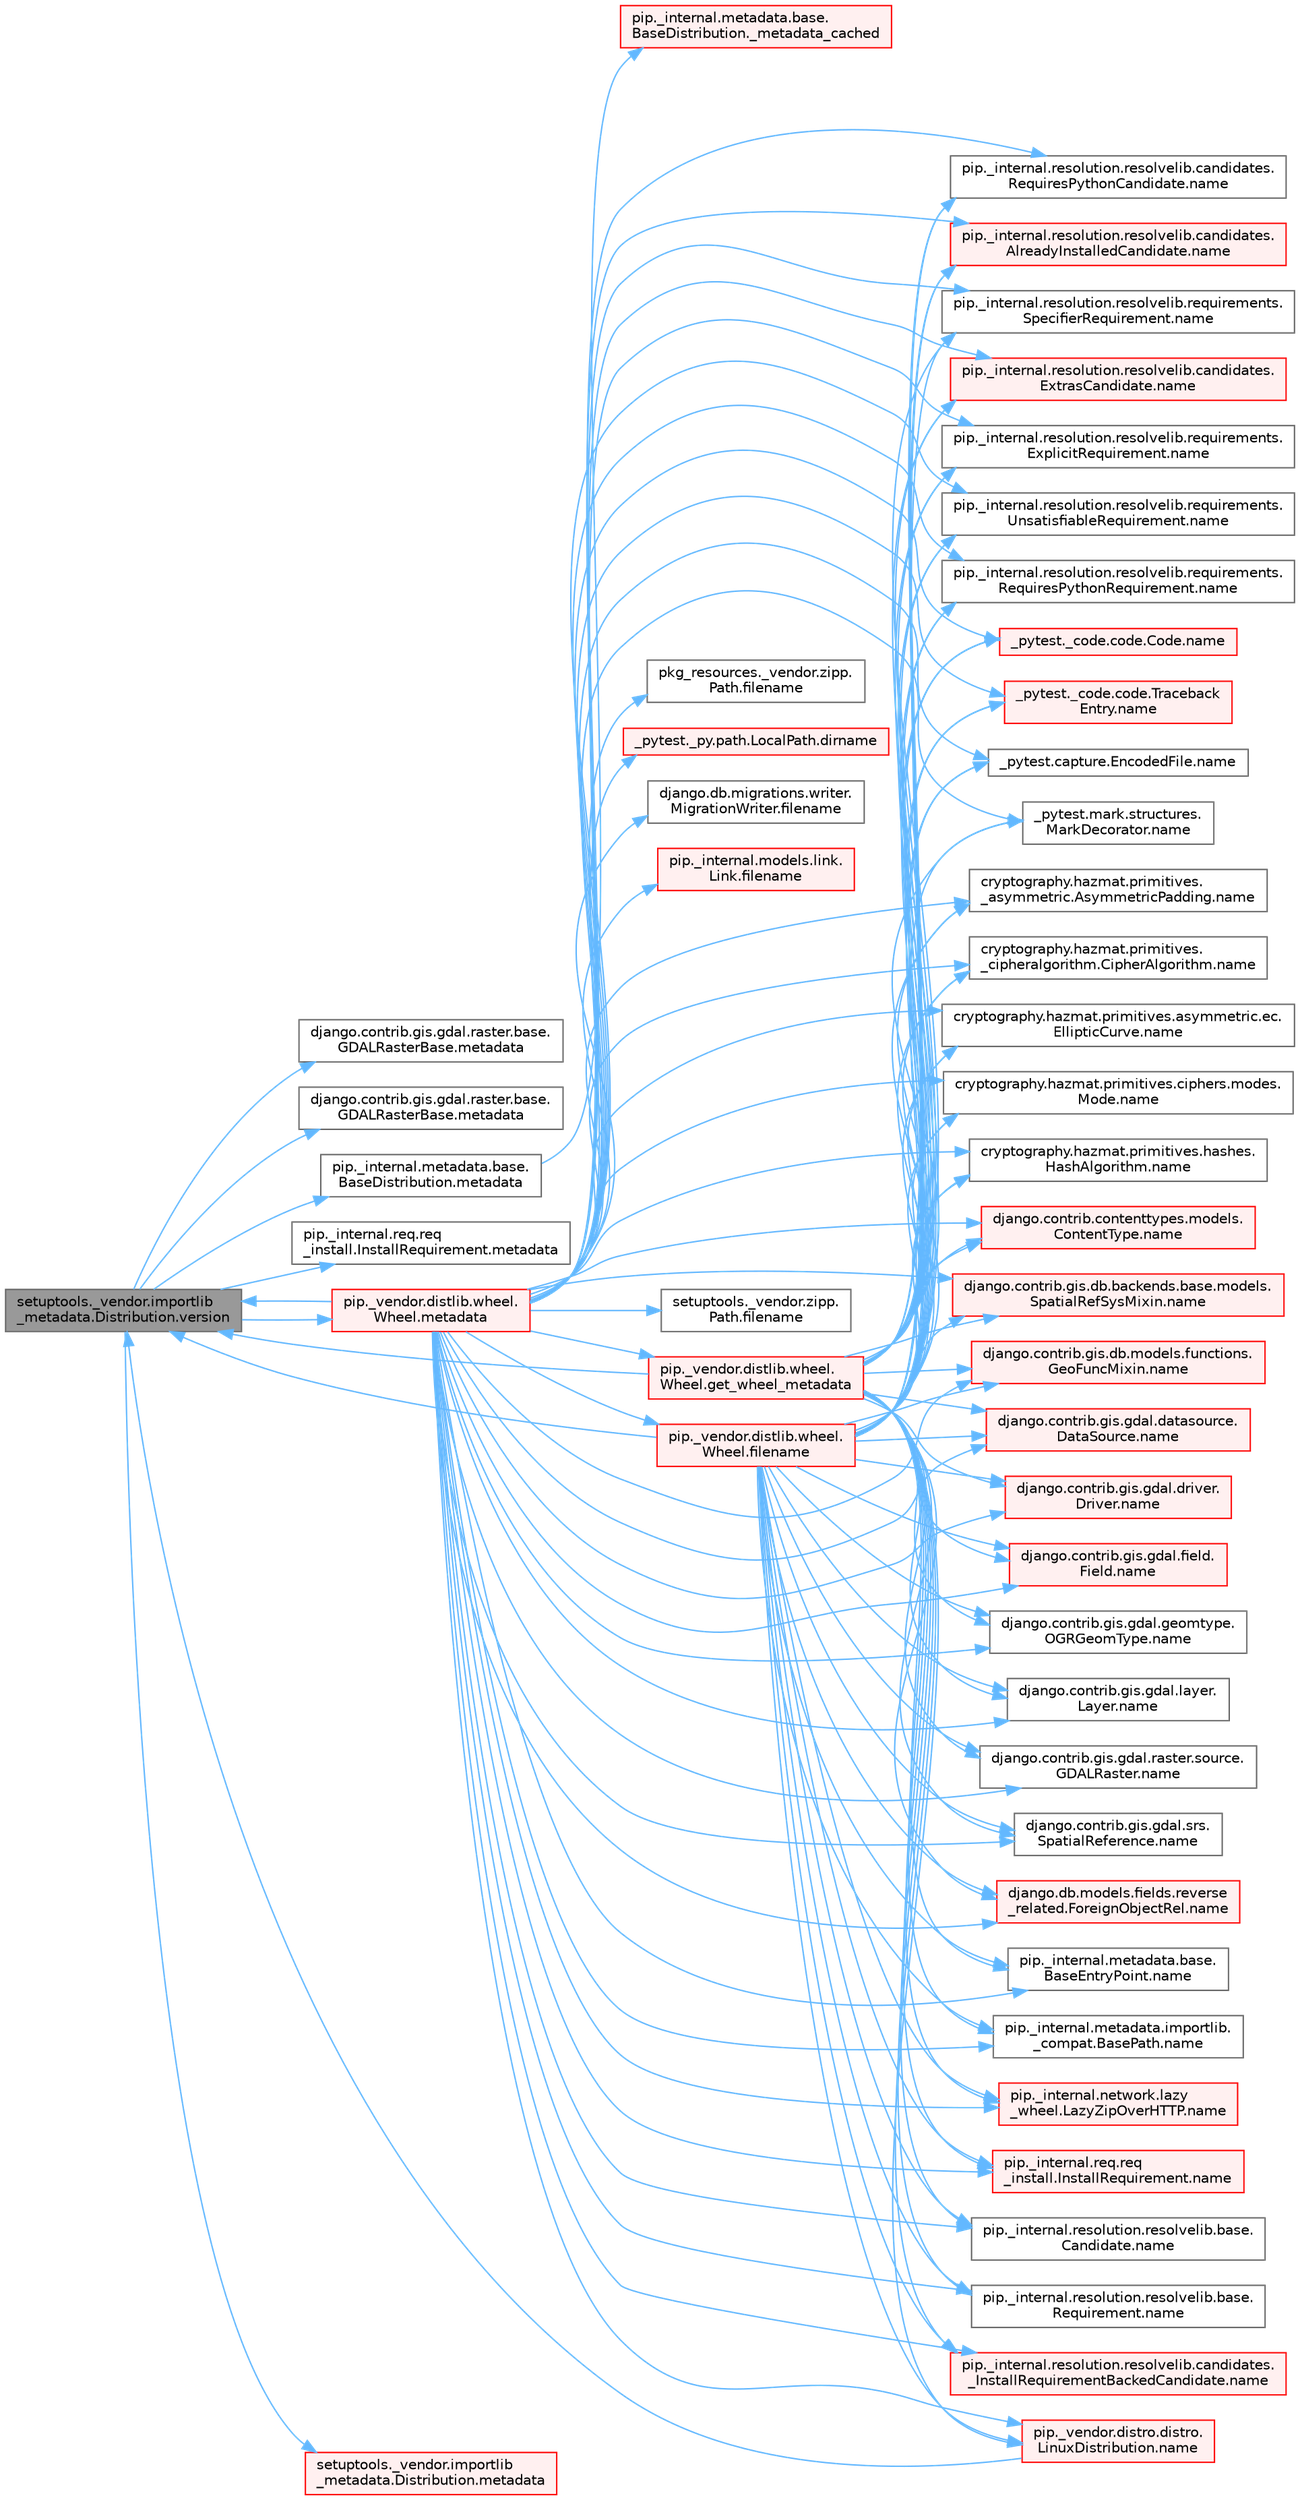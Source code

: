 digraph "setuptools._vendor.importlib_metadata.Distribution.version"
{
 // LATEX_PDF_SIZE
  bgcolor="transparent";
  edge [fontname=Helvetica,fontsize=10,labelfontname=Helvetica,labelfontsize=10];
  node [fontname=Helvetica,fontsize=10,shape=box,height=0.2,width=0.4];
  rankdir="LR";
  Node1 [id="Node000001",label="setuptools._vendor.importlib\l_metadata.Distribution.version",height=0.2,width=0.4,color="gray40", fillcolor="grey60", style="filled", fontcolor="black",tooltip=" "];
  Node1 -> Node2 [id="edge1_Node000001_Node000002",color="steelblue1",style="solid",tooltip=" "];
  Node2 [id="Node000002",label="django.contrib.gis.gdal.raster.base.\lGDALRasterBase.metadata",height=0.2,width=0.4,color="grey40", fillcolor="white", style="filled",URL="$classdjango_1_1contrib_1_1gis_1_1gdal_1_1raster_1_1base_1_1_g_d_a_l_raster_base.html#ac656a9816397d9b605bdbc6175fde717",tooltip=" "];
  Node1 -> Node3 [id="edge2_Node000001_Node000003",color="steelblue1",style="solid",tooltip=" "];
  Node3 [id="Node000003",label="django.contrib.gis.gdal.raster.base.\lGDALRasterBase.metadata",height=0.2,width=0.4,color="grey40", fillcolor="white", style="filled",URL="$classdjango_1_1contrib_1_1gis_1_1gdal_1_1raster_1_1base_1_1_g_d_a_l_raster_base.html#ac68a22e3a52d43707936b339b8af62ad",tooltip=" "];
  Node1 -> Node4 [id="edge3_Node000001_Node000004",color="steelblue1",style="solid",tooltip=" "];
  Node4 [id="Node000004",label="pip._internal.metadata.base.\lBaseDistribution.metadata",height=0.2,width=0.4,color="grey40", fillcolor="white", style="filled",URL="$classpip_1_1__internal_1_1metadata_1_1base_1_1_base_distribution.html#a665b55bcebd861e5959f53a7d2f1350f",tooltip=" "];
  Node4 -> Node5 [id="edge4_Node000004_Node000005",color="steelblue1",style="solid",tooltip=" "];
  Node5 [id="Node000005",label="pip._internal.metadata.base.\lBaseDistribution._metadata_cached",height=0.2,width=0.4,color="red", fillcolor="#FFF0F0", style="filled",URL="$classpip_1_1__internal_1_1metadata_1_1base_1_1_base_distribution.html#a12683b16870a097bbe854e4ee3364f7f",tooltip=" "];
  Node1 -> Node389 [id="edge5_Node000001_Node000389",color="steelblue1",style="solid",tooltip=" "];
  Node389 [id="Node000389",label="pip._internal.req.req\l_install.InstallRequirement.metadata",height=0.2,width=0.4,color="grey40", fillcolor="white", style="filled",URL="$classpip_1_1__internal_1_1req_1_1req__install_1_1_install_requirement.html#a212fdd382933af2966e6a94c2db91bca",tooltip=" "];
  Node1 -> Node390 [id="edge6_Node000001_Node000390",color="steelblue1",style="solid",tooltip=" "];
  Node390 [id="Node000390",label="pip._vendor.distlib.wheel.\lWheel.metadata",height=0.2,width=0.4,color="red", fillcolor="#FFF0F0", style="filled",URL="$classpip_1_1__vendor_1_1distlib_1_1wheel_1_1_wheel.html#a9e567ddb3165e2b2bdb2c358774b32a6",tooltip=" "];
  Node390 -> Node391 [id="edge7_Node000390_Node000391",color="steelblue1",style="solid",tooltip=" "];
  Node391 [id="Node000391",label="_pytest._py.path.LocalPath.dirname",height=0.2,width=0.4,color="red", fillcolor="#FFF0F0", style="filled",URL="$class__pytest_1_1__py_1_1path_1_1_local_path.html#aa1920ee3bb71bfb594e849010c5971ac",tooltip=" "];
  Node390 -> Node392 [id="edge8_Node000390_Node000392",color="steelblue1",style="solid",tooltip=" "];
  Node392 [id="Node000392",label="django.db.migrations.writer.\lMigrationWriter.filename",height=0.2,width=0.4,color="grey40", fillcolor="white", style="filled",URL="$classdjango_1_1db_1_1migrations_1_1writer_1_1_migration_writer.html#ae24480c1739a3664d744483f682558f6",tooltip=" "];
  Node390 -> Node393 [id="edge9_Node000390_Node000393",color="steelblue1",style="solid",tooltip=" "];
  Node393 [id="Node000393",label="pip._internal.models.link.\lLink.filename",height=0.2,width=0.4,color="red", fillcolor="#FFF0F0", style="filled",URL="$classpip_1_1__internal_1_1models_1_1link_1_1_link.html#a5fb02f5a5a42909c89a18745b74cf998",tooltip=" "];
  Node390 -> Node992 [id="edge10_Node000390_Node000992",color="steelblue1",style="solid",tooltip=" "];
  Node992 [id="Node000992",label="pip._vendor.distlib.wheel.\lWheel.filename",height=0.2,width=0.4,color="red", fillcolor="#FFF0F0", style="filled",URL="$classpip_1_1__vendor_1_1distlib_1_1wheel_1_1_wheel.html#a396687a6caff7584126f2dec111900fd",tooltip=" "];
  Node992 -> Node341 [id="edge11_Node000992_Node000341",color="steelblue1",style="solid",tooltip=" "];
  Node341 [id="Node000341",label="_pytest._code.code.Code.name",height=0.2,width=0.4,color="red", fillcolor="#FFF0F0", style="filled",URL="$class__pytest_1_1__code_1_1code_1_1_code.html#a1f3cbc53ca6df4a1bab12183694b6e78",tooltip=" "];
  Node992 -> Node342 [id="edge12_Node000992_Node000342",color="steelblue1",style="solid",tooltip=" "];
  Node342 [id="Node000342",label="_pytest._code.code.Traceback\lEntry.name",height=0.2,width=0.4,color="red", fillcolor="#FFF0F0", style="filled",URL="$class__pytest_1_1__code_1_1code_1_1_traceback_entry.html#a106b95c0753f41669fbfb8ee4c11ad3d",tooltip=" "];
  Node992 -> Node343 [id="edge13_Node000992_Node000343",color="steelblue1",style="solid",tooltip=" "];
  Node343 [id="Node000343",label="_pytest.capture.EncodedFile.name",height=0.2,width=0.4,color="grey40", fillcolor="white", style="filled",URL="$class__pytest_1_1capture_1_1_encoded_file.html#a738c73b5de21c7261d9e51f71e4f0397",tooltip=" "];
  Node992 -> Node344 [id="edge14_Node000992_Node000344",color="steelblue1",style="solid",tooltip=" "];
  Node344 [id="Node000344",label="_pytest.mark.structures.\lMarkDecorator.name",height=0.2,width=0.4,color="grey40", fillcolor="white", style="filled",URL="$class__pytest_1_1mark_1_1structures_1_1_mark_decorator.html#ae8f66760cda125450e0e3bd38689c72f",tooltip=" "];
  Node992 -> Node345 [id="edge15_Node000992_Node000345",color="steelblue1",style="solid",tooltip=" "];
  Node345 [id="Node000345",label="cryptography.hazmat.primitives.\l_asymmetric.AsymmetricPadding.name",height=0.2,width=0.4,color="grey40", fillcolor="white", style="filled",URL="$classcryptography_1_1hazmat_1_1primitives_1_1__asymmetric_1_1_asymmetric_padding.html#a8f72e8284cb336861a873ed5ce0e39b5",tooltip=" "];
  Node992 -> Node346 [id="edge16_Node000992_Node000346",color="steelblue1",style="solid",tooltip=" "];
  Node346 [id="Node000346",label="cryptography.hazmat.primitives.\l_cipheralgorithm.CipherAlgorithm.name",height=0.2,width=0.4,color="grey40", fillcolor="white", style="filled",URL="$classcryptography_1_1hazmat_1_1primitives_1_1__cipheralgorithm_1_1_cipher_algorithm.html#a50567a5c3388450ab7aa883ab34a1ac7",tooltip=" "];
  Node992 -> Node347 [id="edge17_Node000992_Node000347",color="steelblue1",style="solid",tooltip=" "];
  Node347 [id="Node000347",label="cryptography.hazmat.primitives.asymmetric.ec.\lEllipticCurve.name",height=0.2,width=0.4,color="grey40", fillcolor="white", style="filled",URL="$classcryptography_1_1hazmat_1_1primitives_1_1asymmetric_1_1ec_1_1_elliptic_curve.html#a2775c4e945309a6c7ea33dace1698a60",tooltip=" "];
  Node992 -> Node348 [id="edge18_Node000992_Node000348",color="steelblue1",style="solid",tooltip=" "];
  Node348 [id="Node000348",label="cryptography.hazmat.primitives.ciphers.modes.\lMode.name",height=0.2,width=0.4,color="grey40", fillcolor="white", style="filled",URL="$classcryptography_1_1hazmat_1_1primitives_1_1ciphers_1_1modes_1_1_mode.html#a99d93fd1370a2abbb5bb5cffbd5ff0f7",tooltip=" "];
  Node992 -> Node349 [id="edge19_Node000992_Node000349",color="steelblue1",style="solid",tooltip=" "];
  Node349 [id="Node000349",label="cryptography.hazmat.primitives.hashes.\lHashAlgorithm.name",height=0.2,width=0.4,color="grey40", fillcolor="white", style="filled",URL="$classcryptography_1_1hazmat_1_1primitives_1_1hashes_1_1_hash_algorithm.html#a42c7e1582d9b46a015774af9e5cbbb0b",tooltip=" "];
  Node992 -> Node350 [id="edge20_Node000992_Node000350",color="steelblue1",style="solid",tooltip=" "];
  Node350 [id="Node000350",label="django.contrib.contenttypes.models.\lContentType.name",height=0.2,width=0.4,color="red", fillcolor="#FFF0F0", style="filled",URL="$classdjango_1_1contrib_1_1contenttypes_1_1models_1_1_content_type.html#a305b62f56597bb2e4823dcf5e6ccdcf8",tooltip=" "];
  Node992 -> Node352 [id="edge21_Node000992_Node000352",color="steelblue1",style="solid",tooltip=" "];
  Node352 [id="Node000352",label="django.contrib.gis.db.backends.base.models.\lSpatialRefSysMixin.name",height=0.2,width=0.4,color="red", fillcolor="#FFF0F0", style="filled",URL="$classdjango_1_1contrib_1_1gis_1_1db_1_1backends_1_1base_1_1models_1_1_spatial_ref_sys_mixin.html#a56fe36e786b49160249395f453dd1cab",tooltip=" "];
  Node992 -> Node353 [id="edge22_Node000992_Node000353",color="steelblue1",style="solid",tooltip=" "];
  Node353 [id="Node000353",label="django.contrib.gis.db.models.functions.\lGeoFuncMixin.name",height=0.2,width=0.4,color="red", fillcolor="#FFF0F0", style="filled",URL="$classdjango_1_1contrib_1_1gis_1_1db_1_1models_1_1functions_1_1_geo_func_mixin.html#adeeb6b2c9db337396468712e919af622",tooltip=" "];
  Node992 -> Node354 [id="edge23_Node000992_Node000354",color="steelblue1",style="solid",tooltip=" "];
  Node354 [id="Node000354",label="django.contrib.gis.gdal.datasource.\lDataSource.name",height=0.2,width=0.4,color="red", fillcolor="#FFF0F0", style="filled",URL="$classdjango_1_1contrib_1_1gis_1_1gdal_1_1datasource_1_1_data_source.html#aaa98728c7ef6f4d96c689550e8af3ed5",tooltip=" "];
  Node992 -> Node355 [id="edge24_Node000992_Node000355",color="steelblue1",style="solid",tooltip=" "];
  Node355 [id="Node000355",label="django.contrib.gis.gdal.driver.\lDriver.name",height=0.2,width=0.4,color="red", fillcolor="#FFF0F0", style="filled",URL="$classdjango_1_1contrib_1_1gis_1_1gdal_1_1driver_1_1_driver.html#aaa5d4d1b9fd762839db84d1e56e36b7f",tooltip=" "];
  Node992 -> Node356 [id="edge25_Node000992_Node000356",color="steelblue1",style="solid",tooltip=" "];
  Node356 [id="Node000356",label="django.contrib.gis.gdal.field.\lField.name",height=0.2,width=0.4,color="red", fillcolor="#FFF0F0", style="filled",URL="$classdjango_1_1contrib_1_1gis_1_1gdal_1_1field_1_1_field.html#a28a3b0af5006d5abf34d5b1497011368",tooltip=" "];
  Node992 -> Node357 [id="edge26_Node000992_Node000357",color="steelblue1",style="solid",tooltip=" "];
  Node357 [id="Node000357",label="django.contrib.gis.gdal.geomtype.\lOGRGeomType.name",height=0.2,width=0.4,color="grey40", fillcolor="white", style="filled",URL="$classdjango_1_1contrib_1_1gis_1_1gdal_1_1geomtype_1_1_o_g_r_geom_type.html#a719b3100682ab8df79fd8a2484163b8e",tooltip=" "];
  Node992 -> Node358 [id="edge27_Node000992_Node000358",color="steelblue1",style="solid",tooltip=" "];
  Node358 [id="Node000358",label="django.contrib.gis.gdal.layer.\lLayer.name",height=0.2,width=0.4,color="grey40", fillcolor="white", style="filled",URL="$classdjango_1_1contrib_1_1gis_1_1gdal_1_1layer_1_1_layer.html#a53791d8e2fe8b1ca86b426a625e7d66c",tooltip=" "];
  Node992 -> Node359 [id="edge28_Node000992_Node000359",color="steelblue1",style="solid",tooltip=" "];
  Node359 [id="Node000359",label="django.contrib.gis.gdal.raster.source.\lGDALRaster.name",height=0.2,width=0.4,color="grey40", fillcolor="white", style="filled",URL="$classdjango_1_1contrib_1_1gis_1_1gdal_1_1raster_1_1source_1_1_g_d_a_l_raster.html#a6cca2a8eca0ab4ff2e89f0f0cce590d1",tooltip=" "];
  Node992 -> Node360 [id="edge29_Node000992_Node000360",color="steelblue1",style="solid",tooltip=" "];
  Node360 [id="Node000360",label="django.contrib.gis.gdal.srs.\lSpatialReference.name",height=0.2,width=0.4,color="grey40", fillcolor="white", style="filled",URL="$classdjango_1_1contrib_1_1gis_1_1gdal_1_1srs_1_1_spatial_reference.html#ac2c9d37b41ae1a91ca63a7046590d603",tooltip=" "];
  Node992 -> Node361 [id="edge30_Node000992_Node000361",color="steelblue1",style="solid",tooltip=" "];
  Node361 [id="Node000361",label="django.db.models.fields.reverse\l_related.ForeignObjectRel.name",height=0.2,width=0.4,color="red", fillcolor="#FFF0F0", style="filled",URL="$classdjango_1_1db_1_1models_1_1fields_1_1reverse__related_1_1_foreign_object_rel.html#a5c0c2387142987d2c9582e677e90b5d7",tooltip=" "];
  Node992 -> Node362 [id="edge31_Node000992_Node000362",color="steelblue1",style="solid",tooltip=" "];
  Node362 [id="Node000362",label="pip._internal.metadata.base.\lBaseEntryPoint.name",height=0.2,width=0.4,color="grey40", fillcolor="white", style="filled",URL="$classpip_1_1__internal_1_1metadata_1_1base_1_1_base_entry_point.html#acd0c7299966258aeb0876da26520233d",tooltip=" "];
  Node992 -> Node363 [id="edge32_Node000992_Node000363",color="steelblue1",style="solid",tooltip=" "];
  Node363 [id="Node000363",label="pip._internal.metadata.importlib.\l_compat.BasePath.name",height=0.2,width=0.4,color="grey40", fillcolor="white", style="filled",URL="$classpip_1_1__internal_1_1metadata_1_1importlib_1_1__compat_1_1_base_path.html#aa5b4e00be6be00e1bd599909ae50bc00",tooltip=" "];
  Node992 -> Node364 [id="edge33_Node000992_Node000364",color="steelblue1",style="solid",tooltip=" "];
  Node364 [id="Node000364",label="pip._internal.network.lazy\l_wheel.LazyZipOverHTTP.name",height=0.2,width=0.4,color="red", fillcolor="#FFF0F0", style="filled",URL="$classpip_1_1__internal_1_1network_1_1lazy__wheel_1_1_lazy_zip_over_h_t_t_p.html#a59403bb703d375caa6c1dda7573257a1",tooltip=" "];
  Node992 -> Node365 [id="edge34_Node000992_Node000365",color="steelblue1",style="solid",tooltip=" "];
  Node365 [id="Node000365",label="pip._internal.req.req\l_install.InstallRequirement.name",height=0.2,width=0.4,color="red", fillcolor="#FFF0F0", style="filled",URL="$classpip_1_1__internal_1_1req_1_1req__install_1_1_install_requirement.html#a6b019e16ae98576ae64c68e0f5824e34",tooltip=" "];
  Node992 -> Node373 [id="edge35_Node000992_Node000373",color="steelblue1",style="solid",tooltip=" "];
  Node373 [id="Node000373",label="pip._internal.resolution.resolvelib.base.\lCandidate.name",height=0.2,width=0.4,color="grey40", fillcolor="white", style="filled",URL="$classpip_1_1__internal_1_1resolution_1_1resolvelib_1_1base_1_1_candidate.html#a7000e68e912182072a011f9df0c142ee",tooltip=" "];
  Node992 -> Node374 [id="edge36_Node000992_Node000374",color="steelblue1",style="solid",tooltip=" "];
  Node374 [id="Node000374",label="pip._internal.resolution.resolvelib.base.\lRequirement.name",height=0.2,width=0.4,color="grey40", fillcolor="white", style="filled",URL="$classpip_1_1__internal_1_1resolution_1_1resolvelib_1_1base_1_1_requirement.html#a013752876d4b3521f3a087987b443d90",tooltip=" "];
  Node992 -> Node375 [id="edge37_Node000992_Node000375",color="steelblue1",style="solid",tooltip=" "];
  Node375 [id="Node000375",label="pip._internal.resolution.resolvelib.candidates.\l_InstallRequirementBackedCandidate.name",height=0.2,width=0.4,color="red", fillcolor="#FFF0F0", style="filled",URL="$classpip_1_1__internal_1_1resolution_1_1resolvelib_1_1candidates_1_1___install_requirement_backed_candidate.html#a1538a825241b855a4abf51d6bf616cde",tooltip=" "];
  Node992 -> Node407 [id="edge38_Node000992_Node000407",color="steelblue1",style="solid",tooltip=" "];
  Node407 [id="Node000407",label="pip._internal.resolution.resolvelib.candidates.\lAlreadyInstalledCandidate.name",height=0.2,width=0.4,color="red", fillcolor="#FFF0F0", style="filled",URL="$classpip_1_1__internal_1_1resolution_1_1resolvelib_1_1candidates_1_1_already_installed_candidate.html#a0f4ae3f092daa140dc8bda04e8d0f2d0",tooltip=" "];
  Node992 -> Node408 [id="edge39_Node000992_Node000408",color="steelblue1",style="solid",tooltip=" "];
  Node408 [id="Node000408",label="pip._internal.resolution.resolvelib.candidates.\lExtrasCandidate.name",height=0.2,width=0.4,color="red", fillcolor="#FFF0F0", style="filled",URL="$classpip_1_1__internal_1_1resolution_1_1resolvelib_1_1candidates_1_1_extras_candidate.html#a6e13b1ab724cd7af8b22cadb37352b31",tooltip=" "];
  Node992 -> Node536 [id="edge40_Node000992_Node000536",color="steelblue1",style="solid",tooltip=" "];
  Node536 [id="Node000536",label="pip._internal.resolution.resolvelib.candidates.\lRequiresPythonCandidate.name",height=0.2,width=0.4,color="grey40", fillcolor="white", style="filled",URL="$classpip_1_1__internal_1_1resolution_1_1resolvelib_1_1candidates_1_1_requires_python_candidate.html#aeff13058676b07d1b67feed53749d838",tooltip=" "];
  Node992 -> Node537 [id="edge41_Node000992_Node000537",color="steelblue1",style="solid",tooltip=" "];
  Node537 [id="Node000537",label="pip._internal.resolution.resolvelib.requirements.\lExplicitRequirement.name",height=0.2,width=0.4,color="grey40", fillcolor="white", style="filled",URL="$classpip_1_1__internal_1_1resolution_1_1resolvelib_1_1requirements_1_1_explicit_requirement.html#a3e8f9b07c17be864b1a90cc2f5e87b35",tooltip=" "];
  Node992 -> Node538 [id="edge42_Node000992_Node000538",color="steelblue1",style="solid",tooltip=" "];
  Node538 [id="Node000538",label="pip._internal.resolution.resolvelib.requirements.\lRequiresPythonRequirement.name",height=0.2,width=0.4,color="grey40", fillcolor="white", style="filled",URL="$classpip_1_1__internal_1_1resolution_1_1resolvelib_1_1requirements_1_1_requires_python_requirement.html#ac555e717a97ebb38cb2ad735939cf8b8",tooltip=" "];
  Node992 -> Node539 [id="edge43_Node000992_Node000539",color="steelblue1",style="solid",tooltip=" "];
  Node539 [id="Node000539",label="pip._internal.resolution.resolvelib.requirements.\lSpecifierRequirement.name",height=0.2,width=0.4,color="grey40", fillcolor="white", style="filled",URL="$classpip_1_1__internal_1_1resolution_1_1resolvelib_1_1requirements_1_1_specifier_requirement.html#af2ae64f787d166605910d13457564fd9",tooltip=" "];
  Node992 -> Node540 [id="edge44_Node000992_Node000540",color="steelblue1",style="solid",tooltip=" "];
  Node540 [id="Node000540",label="pip._internal.resolution.resolvelib.requirements.\lUnsatisfiableRequirement.name",height=0.2,width=0.4,color="grey40", fillcolor="white", style="filled",URL="$classpip_1_1__internal_1_1resolution_1_1resolvelib_1_1requirements_1_1_unsatisfiable_requirement.html#a78f7012fa925a93d5600232bf2bc9728",tooltip=" "];
  Node992 -> Node541 [id="edge45_Node000992_Node000541",color="steelblue1",style="solid",tooltip=" "];
  Node541 [id="Node000541",label="pip._vendor.distro.distro.\lLinuxDistribution.name",height=0.2,width=0.4,color="red", fillcolor="#FFF0F0", style="filled",URL="$classpip_1_1__vendor_1_1distro_1_1distro_1_1_linux_distribution.html#a0f30009e5f86e89a27bd187e8a759e32",tooltip=" "];
  Node541 -> Node1 [id="edge46_Node000541_Node000001",color="steelblue1",style="solid",tooltip=" "];
  Node992 -> Node1 [id="edge47_Node000992_Node000001",color="steelblue1",style="solid",tooltip=" "];
  Node390 -> Node997 [id="edge48_Node000390_Node000997",color="steelblue1",style="solid",tooltip=" "];
  Node997 [id="Node000997",label="pkg_resources._vendor.zipp.\lPath.filename",height=0.2,width=0.4,color="grey40", fillcolor="white", style="filled",URL="$classpkg__resources_1_1__vendor_1_1zipp_1_1_path.html#a364eea0ac8419e712d546d032dd6cd86",tooltip=" "];
  Node390 -> Node998 [id="edge49_Node000390_Node000998",color="steelblue1",style="solid",tooltip=" "];
  Node998 [id="Node000998",label="setuptools._vendor.zipp.\lPath.filename",height=0.2,width=0.4,color="grey40", fillcolor="white", style="filled",URL="$classsetuptools_1_1__vendor_1_1zipp_1_1_path.html#a79fd7191e6fedef64bfc8367ffb48472",tooltip=" "];
  Node390 -> Node2949 [id="edge50_Node000390_Node002949",color="steelblue1",style="solid",tooltip=" "];
  Node2949 [id="Node002949",label="pip._vendor.distlib.wheel.\lWheel.get_wheel_metadata",height=0.2,width=0.4,color="red", fillcolor="#FFF0F0", style="filled",URL="$classpip_1_1__vendor_1_1distlib_1_1wheel_1_1_wheel.html#a66d906d4f1bf156d6c61f9265f2d34f2",tooltip=" "];
  Node2949 -> Node341 [id="edge51_Node002949_Node000341",color="steelblue1",style="solid",tooltip=" "];
  Node2949 -> Node342 [id="edge52_Node002949_Node000342",color="steelblue1",style="solid",tooltip=" "];
  Node2949 -> Node343 [id="edge53_Node002949_Node000343",color="steelblue1",style="solid",tooltip=" "];
  Node2949 -> Node344 [id="edge54_Node002949_Node000344",color="steelblue1",style="solid",tooltip=" "];
  Node2949 -> Node345 [id="edge55_Node002949_Node000345",color="steelblue1",style="solid",tooltip=" "];
  Node2949 -> Node346 [id="edge56_Node002949_Node000346",color="steelblue1",style="solid",tooltip=" "];
  Node2949 -> Node347 [id="edge57_Node002949_Node000347",color="steelblue1",style="solid",tooltip=" "];
  Node2949 -> Node348 [id="edge58_Node002949_Node000348",color="steelblue1",style="solid",tooltip=" "];
  Node2949 -> Node349 [id="edge59_Node002949_Node000349",color="steelblue1",style="solid",tooltip=" "];
  Node2949 -> Node350 [id="edge60_Node002949_Node000350",color="steelblue1",style="solid",tooltip=" "];
  Node2949 -> Node352 [id="edge61_Node002949_Node000352",color="steelblue1",style="solid",tooltip=" "];
  Node2949 -> Node353 [id="edge62_Node002949_Node000353",color="steelblue1",style="solid",tooltip=" "];
  Node2949 -> Node354 [id="edge63_Node002949_Node000354",color="steelblue1",style="solid",tooltip=" "];
  Node2949 -> Node355 [id="edge64_Node002949_Node000355",color="steelblue1",style="solid",tooltip=" "];
  Node2949 -> Node356 [id="edge65_Node002949_Node000356",color="steelblue1",style="solid",tooltip=" "];
  Node2949 -> Node357 [id="edge66_Node002949_Node000357",color="steelblue1",style="solid",tooltip=" "];
  Node2949 -> Node358 [id="edge67_Node002949_Node000358",color="steelblue1",style="solid",tooltip=" "];
  Node2949 -> Node359 [id="edge68_Node002949_Node000359",color="steelblue1",style="solid",tooltip=" "];
  Node2949 -> Node360 [id="edge69_Node002949_Node000360",color="steelblue1",style="solid",tooltip=" "];
  Node2949 -> Node361 [id="edge70_Node002949_Node000361",color="steelblue1",style="solid",tooltip=" "];
  Node2949 -> Node362 [id="edge71_Node002949_Node000362",color="steelblue1",style="solid",tooltip=" "];
  Node2949 -> Node363 [id="edge72_Node002949_Node000363",color="steelblue1",style="solid",tooltip=" "];
  Node2949 -> Node364 [id="edge73_Node002949_Node000364",color="steelblue1",style="solid",tooltip=" "];
  Node2949 -> Node365 [id="edge74_Node002949_Node000365",color="steelblue1",style="solid",tooltip=" "];
  Node2949 -> Node373 [id="edge75_Node002949_Node000373",color="steelblue1",style="solid",tooltip=" "];
  Node2949 -> Node374 [id="edge76_Node002949_Node000374",color="steelblue1",style="solid",tooltip=" "];
  Node2949 -> Node375 [id="edge77_Node002949_Node000375",color="steelblue1",style="solid",tooltip=" "];
  Node2949 -> Node407 [id="edge78_Node002949_Node000407",color="steelblue1",style="solid",tooltip=" "];
  Node2949 -> Node408 [id="edge79_Node002949_Node000408",color="steelblue1",style="solid",tooltip=" "];
  Node2949 -> Node536 [id="edge80_Node002949_Node000536",color="steelblue1",style="solid",tooltip=" "];
  Node2949 -> Node537 [id="edge81_Node002949_Node000537",color="steelblue1",style="solid",tooltip=" "];
  Node2949 -> Node538 [id="edge82_Node002949_Node000538",color="steelblue1",style="solid",tooltip=" "];
  Node2949 -> Node539 [id="edge83_Node002949_Node000539",color="steelblue1",style="solid",tooltip=" "];
  Node2949 -> Node540 [id="edge84_Node002949_Node000540",color="steelblue1",style="solid",tooltip=" "];
  Node2949 -> Node541 [id="edge85_Node002949_Node000541",color="steelblue1",style="solid",tooltip=" "];
  Node2949 -> Node1 [id="edge86_Node002949_Node000001",color="steelblue1",style="solid",tooltip=" "];
  Node390 -> Node341 [id="edge87_Node000390_Node000341",color="steelblue1",style="solid",tooltip=" "];
  Node390 -> Node342 [id="edge88_Node000390_Node000342",color="steelblue1",style="solid",tooltip=" "];
  Node390 -> Node343 [id="edge89_Node000390_Node000343",color="steelblue1",style="solid",tooltip=" "];
  Node390 -> Node344 [id="edge90_Node000390_Node000344",color="steelblue1",style="solid",tooltip=" "];
  Node390 -> Node345 [id="edge91_Node000390_Node000345",color="steelblue1",style="solid",tooltip=" "];
  Node390 -> Node346 [id="edge92_Node000390_Node000346",color="steelblue1",style="solid",tooltip=" "];
  Node390 -> Node347 [id="edge93_Node000390_Node000347",color="steelblue1",style="solid",tooltip=" "];
  Node390 -> Node348 [id="edge94_Node000390_Node000348",color="steelblue1",style="solid",tooltip=" "];
  Node390 -> Node349 [id="edge95_Node000390_Node000349",color="steelblue1",style="solid",tooltip=" "];
  Node390 -> Node350 [id="edge96_Node000390_Node000350",color="steelblue1",style="solid",tooltip=" "];
  Node390 -> Node352 [id="edge97_Node000390_Node000352",color="steelblue1",style="solid",tooltip=" "];
  Node390 -> Node353 [id="edge98_Node000390_Node000353",color="steelblue1",style="solid",tooltip=" "];
  Node390 -> Node354 [id="edge99_Node000390_Node000354",color="steelblue1",style="solid",tooltip=" "];
  Node390 -> Node355 [id="edge100_Node000390_Node000355",color="steelblue1",style="solid",tooltip=" "];
  Node390 -> Node356 [id="edge101_Node000390_Node000356",color="steelblue1",style="solid",tooltip=" "];
  Node390 -> Node357 [id="edge102_Node000390_Node000357",color="steelblue1",style="solid",tooltip=" "];
  Node390 -> Node358 [id="edge103_Node000390_Node000358",color="steelblue1",style="solid",tooltip=" "];
  Node390 -> Node359 [id="edge104_Node000390_Node000359",color="steelblue1",style="solid",tooltip=" "];
  Node390 -> Node360 [id="edge105_Node000390_Node000360",color="steelblue1",style="solid",tooltip=" "];
  Node390 -> Node361 [id="edge106_Node000390_Node000361",color="steelblue1",style="solid",tooltip=" "];
  Node390 -> Node362 [id="edge107_Node000390_Node000362",color="steelblue1",style="solid",tooltip=" "];
  Node390 -> Node363 [id="edge108_Node000390_Node000363",color="steelblue1",style="solid",tooltip=" "];
  Node390 -> Node364 [id="edge109_Node000390_Node000364",color="steelblue1",style="solid",tooltip=" "];
  Node390 -> Node365 [id="edge110_Node000390_Node000365",color="steelblue1",style="solid",tooltip=" "];
  Node390 -> Node373 [id="edge111_Node000390_Node000373",color="steelblue1",style="solid",tooltip=" "];
  Node390 -> Node374 [id="edge112_Node000390_Node000374",color="steelblue1",style="solid",tooltip=" "];
  Node390 -> Node375 [id="edge113_Node000390_Node000375",color="steelblue1",style="solid",tooltip=" "];
  Node390 -> Node407 [id="edge114_Node000390_Node000407",color="steelblue1",style="solid",tooltip=" "];
  Node390 -> Node408 [id="edge115_Node000390_Node000408",color="steelblue1",style="solid",tooltip=" "];
  Node390 -> Node536 [id="edge116_Node000390_Node000536",color="steelblue1",style="solid",tooltip=" "];
  Node390 -> Node537 [id="edge117_Node000390_Node000537",color="steelblue1",style="solid",tooltip=" "];
  Node390 -> Node538 [id="edge118_Node000390_Node000538",color="steelblue1",style="solid",tooltip=" "];
  Node390 -> Node539 [id="edge119_Node000390_Node000539",color="steelblue1",style="solid",tooltip=" "];
  Node390 -> Node540 [id="edge120_Node000390_Node000540",color="steelblue1",style="solid",tooltip=" "];
  Node390 -> Node541 [id="edge121_Node000390_Node000541",color="steelblue1",style="solid",tooltip=" "];
  Node390 -> Node1 [id="edge122_Node000390_Node000001",color="steelblue1",style="solid",tooltip=" "];
  Node1 -> Node785 [id="edge123_Node000001_Node000785",color="steelblue1",style="solid",tooltip=" "];
  Node785 [id="Node000785",label="setuptools._vendor.importlib\l_metadata.Distribution.metadata",height=0.2,width=0.4,color="red", fillcolor="#FFF0F0", style="filled",URL="$classsetuptools_1_1__vendor_1_1importlib__metadata_1_1_distribution.html#afe56c9fb55cf594cb94d0ebe52c32fad",tooltip=" "];
}
